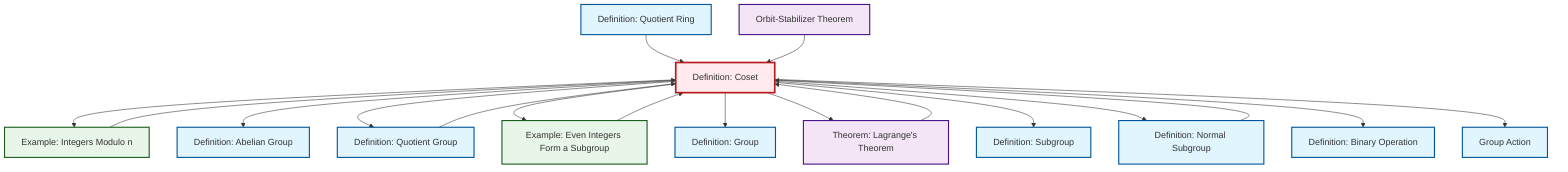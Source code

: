 graph TD
    classDef definition fill:#e1f5fe,stroke:#01579b,stroke-width:2px
    classDef theorem fill:#f3e5f5,stroke:#4a148c,stroke-width:2px
    classDef axiom fill:#fff3e0,stroke:#e65100,stroke-width:2px
    classDef example fill:#e8f5e9,stroke:#1b5e20,stroke-width:2px
    classDef current fill:#ffebee,stroke:#b71c1c,stroke-width:3px
    thm-orbit-stabilizer["Orbit-Stabilizer Theorem"]:::theorem
    def-group["Definition: Group"]:::definition
    def-subgroup["Definition: Subgroup"]:::definition
    def-abelian-group["Definition: Abelian Group"]:::definition
    def-normal-subgroup["Definition: Normal Subgroup"]:::definition
    ex-quotient-integers-mod-n["Example: Integers Modulo n"]:::example
    def-quotient-ring["Definition: Quotient Ring"]:::definition
    def-group-action["Group Action"]:::definition
    def-coset["Definition: Coset"]:::definition
    def-binary-operation["Definition: Binary Operation"]:::definition
    thm-lagrange["Theorem: Lagrange's Theorem"]:::theorem
    def-quotient-group["Definition: Quotient Group"]:::definition
    ex-even-integers-subgroup["Example: Even Integers Form a Subgroup"]:::example
    def-coset --> ex-quotient-integers-mod-n
    def-coset --> def-abelian-group
    def-coset --> def-quotient-group
    thm-lagrange --> def-coset
    def-normal-subgroup --> def-coset
    def-coset --> ex-even-integers-subgroup
    def-quotient-ring --> def-coset
    def-coset --> def-group
    def-coset --> thm-lagrange
    def-coset --> def-subgroup
    ex-quotient-integers-mod-n --> def-coset
    def-coset --> def-normal-subgroup
    ex-even-integers-subgroup --> def-coset
    thm-orbit-stabilizer --> def-coset
    def-coset --> def-binary-operation
    def-quotient-group --> def-coset
    def-coset --> def-group-action
    class def-coset current